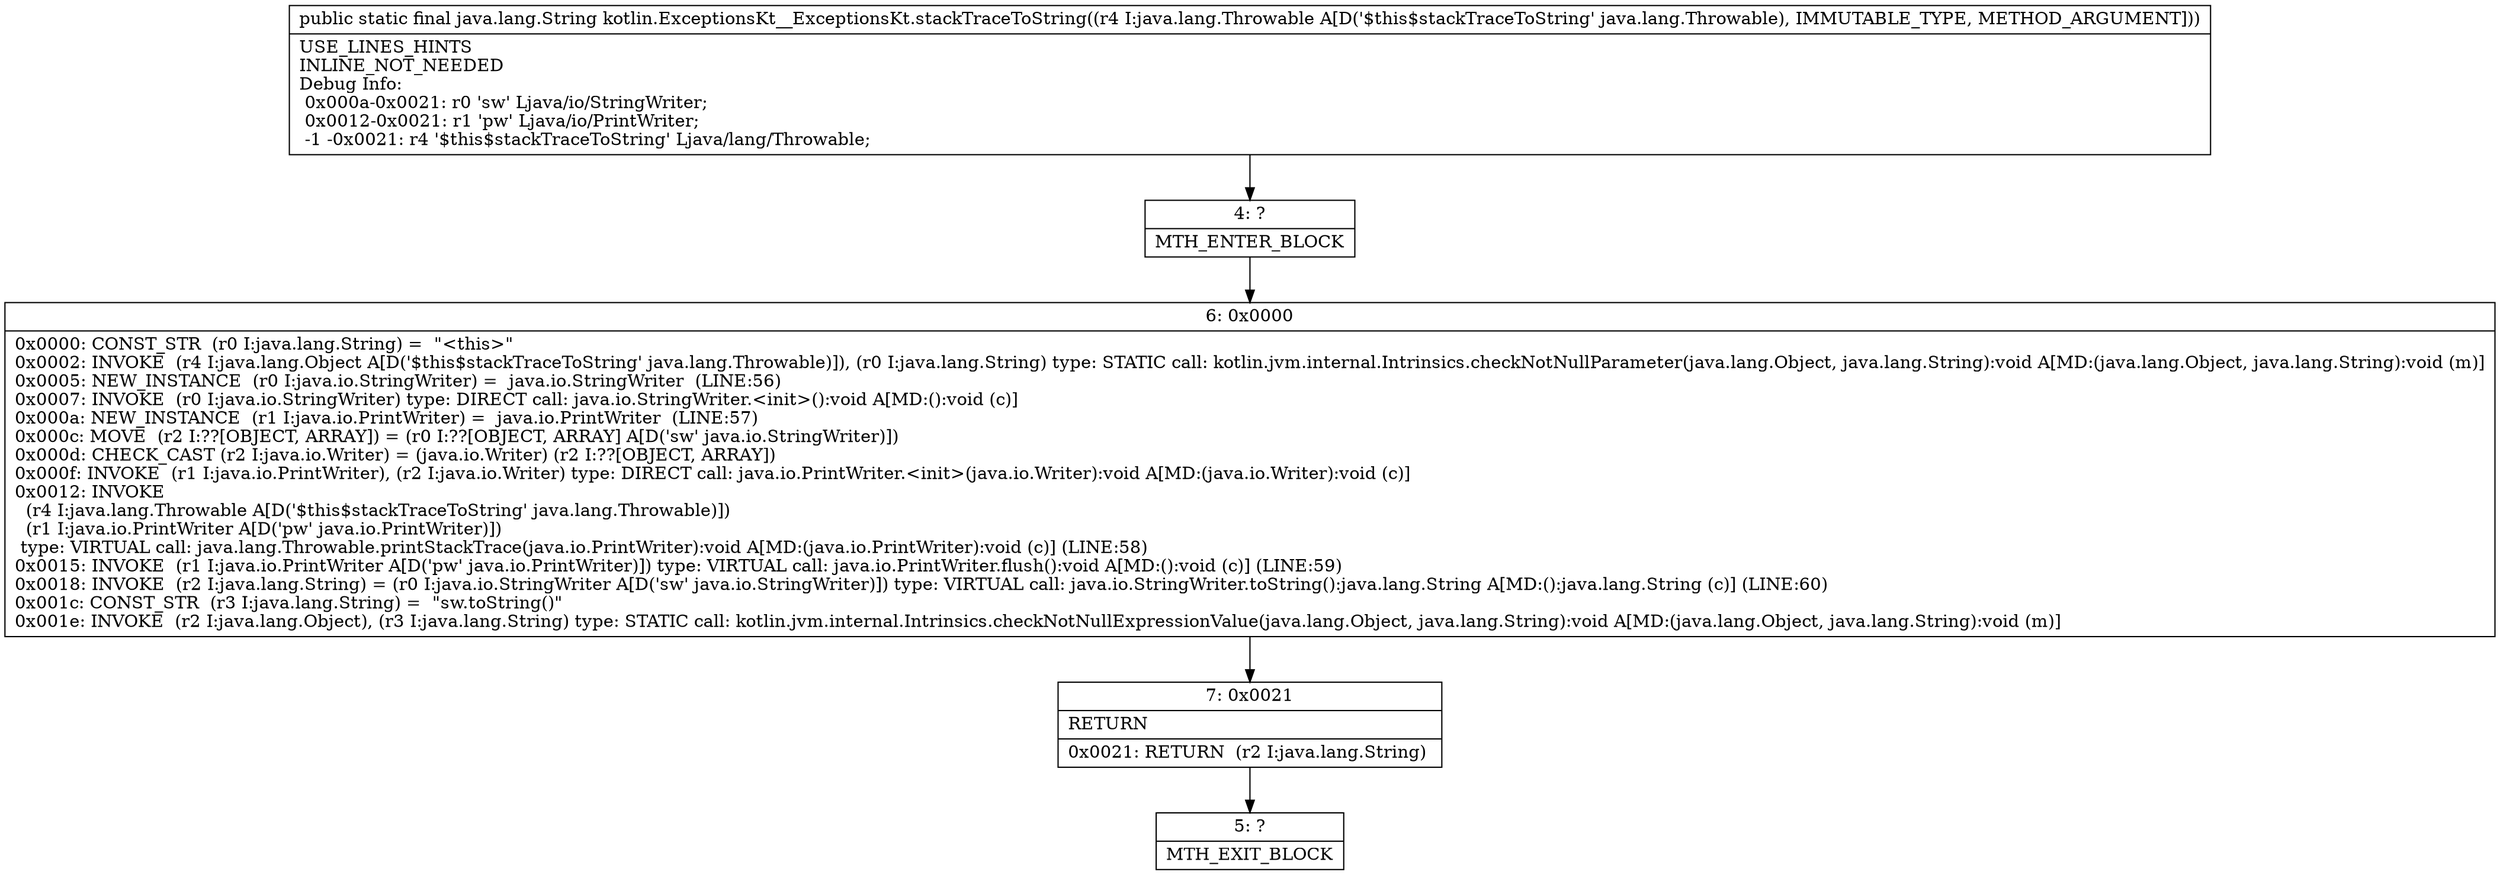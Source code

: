 digraph "CFG forkotlin.ExceptionsKt__ExceptionsKt.stackTraceToString(Ljava\/lang\/Throwable;)Ljava\/lang\/String;" {
Node_4 [shape=record,label="{4\:\ ?|MTH_ENTER_BLOCK\l}"];
Node_6 [shape=record,label="{6\:\ 0x0000|0x0000: CONST_STR  (r0 I:java.lang.String) =  \"\<this\>\" \l0x0002: INVOKE  (r4 I:java.lang.Object A[D('$this$stackTraceToString' java.lang.Throwable)]), (r0 I:java.lang.String) type: STATIC call: kotlin.jvm.internal.Intrinsics.checkNotNullParameter(java.lang.Object, java.lang.String):void A[MD:(java.lang.Object, java.lang.String):void (m)]\l0x0005: NEW_INSTANCE  (r0 I:java.io.StringWriter) =  java.io.StringWriter  (LINE:56)\l0x0007: INVOKE  (r0 I:java.io.StringWriter) type: DIRECT call: java.io.StringWriter.\<init\>():void A[MD:():void (c)]\l0x000a: NEW_INSTANCE  (r1 I:java.io.PrintWriter) =  java.io.PrintWriter  (LINE:57)\l0x000c: MOVE  (r2 I:??[OBJECT, ARRAY]) = (r0 I:??[OBJECT, ARRAY] A[D('sw' java.io.StringWriter)]) \l0x000d: CHECK_CAST (r2 I:java.io.Writer) = (java.io.Writer) (r2 I:??[OBJECT, ARRAY]) \l0x000f: INVOKE  (r1 I:java.io.PrintWriter), (r2 I:java.io.Writer) type: DIRECT call: java.io.PrintWriter.\<init\>(java.io.Writer):void A[MD:(java.io.Writer):void (c)]\l0x0012: INVOKE  \l  (r4 I:java.lang.Throwable A[D('$this$stackTraceToString' java.lang.Throwable)])\l  (r1 I:java.io.PrintWriter A[D('pw' java.io.PrintWriter)])\l type: VIRTUAL call: java.lang.Throwable.printStackTrace(java.io.PrintWriter):void A[MD:(java.io.PrintWriter):void (c)] (LINE:58)\l0x0015: INVOKE  (r1 I:java.io.PrintWriter A[D('pw' java.io.PrintWriter)]) type: VIRTUAL call: java.io.PrintWriter.flush():void A[MD:():void (c)] (LINE:59)\l0x0018: INVOKE  (r2 I:java.lang.String) = (r0 I:java.io.StringWriter A[D('sw' java.io.StringWriter)]) type: VIRTUAL call: java.io.StringWriter.toString():java.lang.String A[MD:():java.lang.String (c)] (LINE:60)\l0x001c: CONST_STR  (r3 I:java.lang.String) =  \"sw.toString()\" \l0x001e: INVOKE  (r2 I:java.lang.Object), (r3 I:java.lang.String) type: STATIC call: kotlin.jvm.internal.Intrinsics.checkNotNullExpressionValue(java.lang.Object, java.lang.String):void A[MD:(java.lang.Object, java.lang.String):void (m)]\l}"];
Node_7 [shape=record,label="{7\:\ 0x0021|RETURN\l|0x0021: RETURN  (r2 I:java.lang.String) \l}"];
Node_5 [shape=record,label="{5\:\ ?|MTH_EXIT_BLOCK\l}"];
MethodNode[shape=record,label="{public static final java.lang.String kotlin.ExceptionsKt__ExceptionsKt.stackTraceToString((r4 I:java.lang.Throwable A[D('$this$stackTraceToString' java.lang.Throwable), IMMUTABLE_TYPE, METHOD_ARGUMENT]))  | USE_LINES_HINTS\lINLINE_NOT_NEEDED\lDebug Info:\l  0x000a\-0x0021: r0 'sw' Ljava\/io\/StringWriter;\l  0x0012\-0x0021: r1 'pw' Ljava\/io\/PrintWriter;\l  \-1 \-0x0021: r4 '$this$stackTraceToString' Ljava\/lang\/Throwable;\l}"];
MethodNode -> Node_4;Node_4 -> Node_6;
Node_6 -> Node_7;
Node_7 -> Node_5;
}

